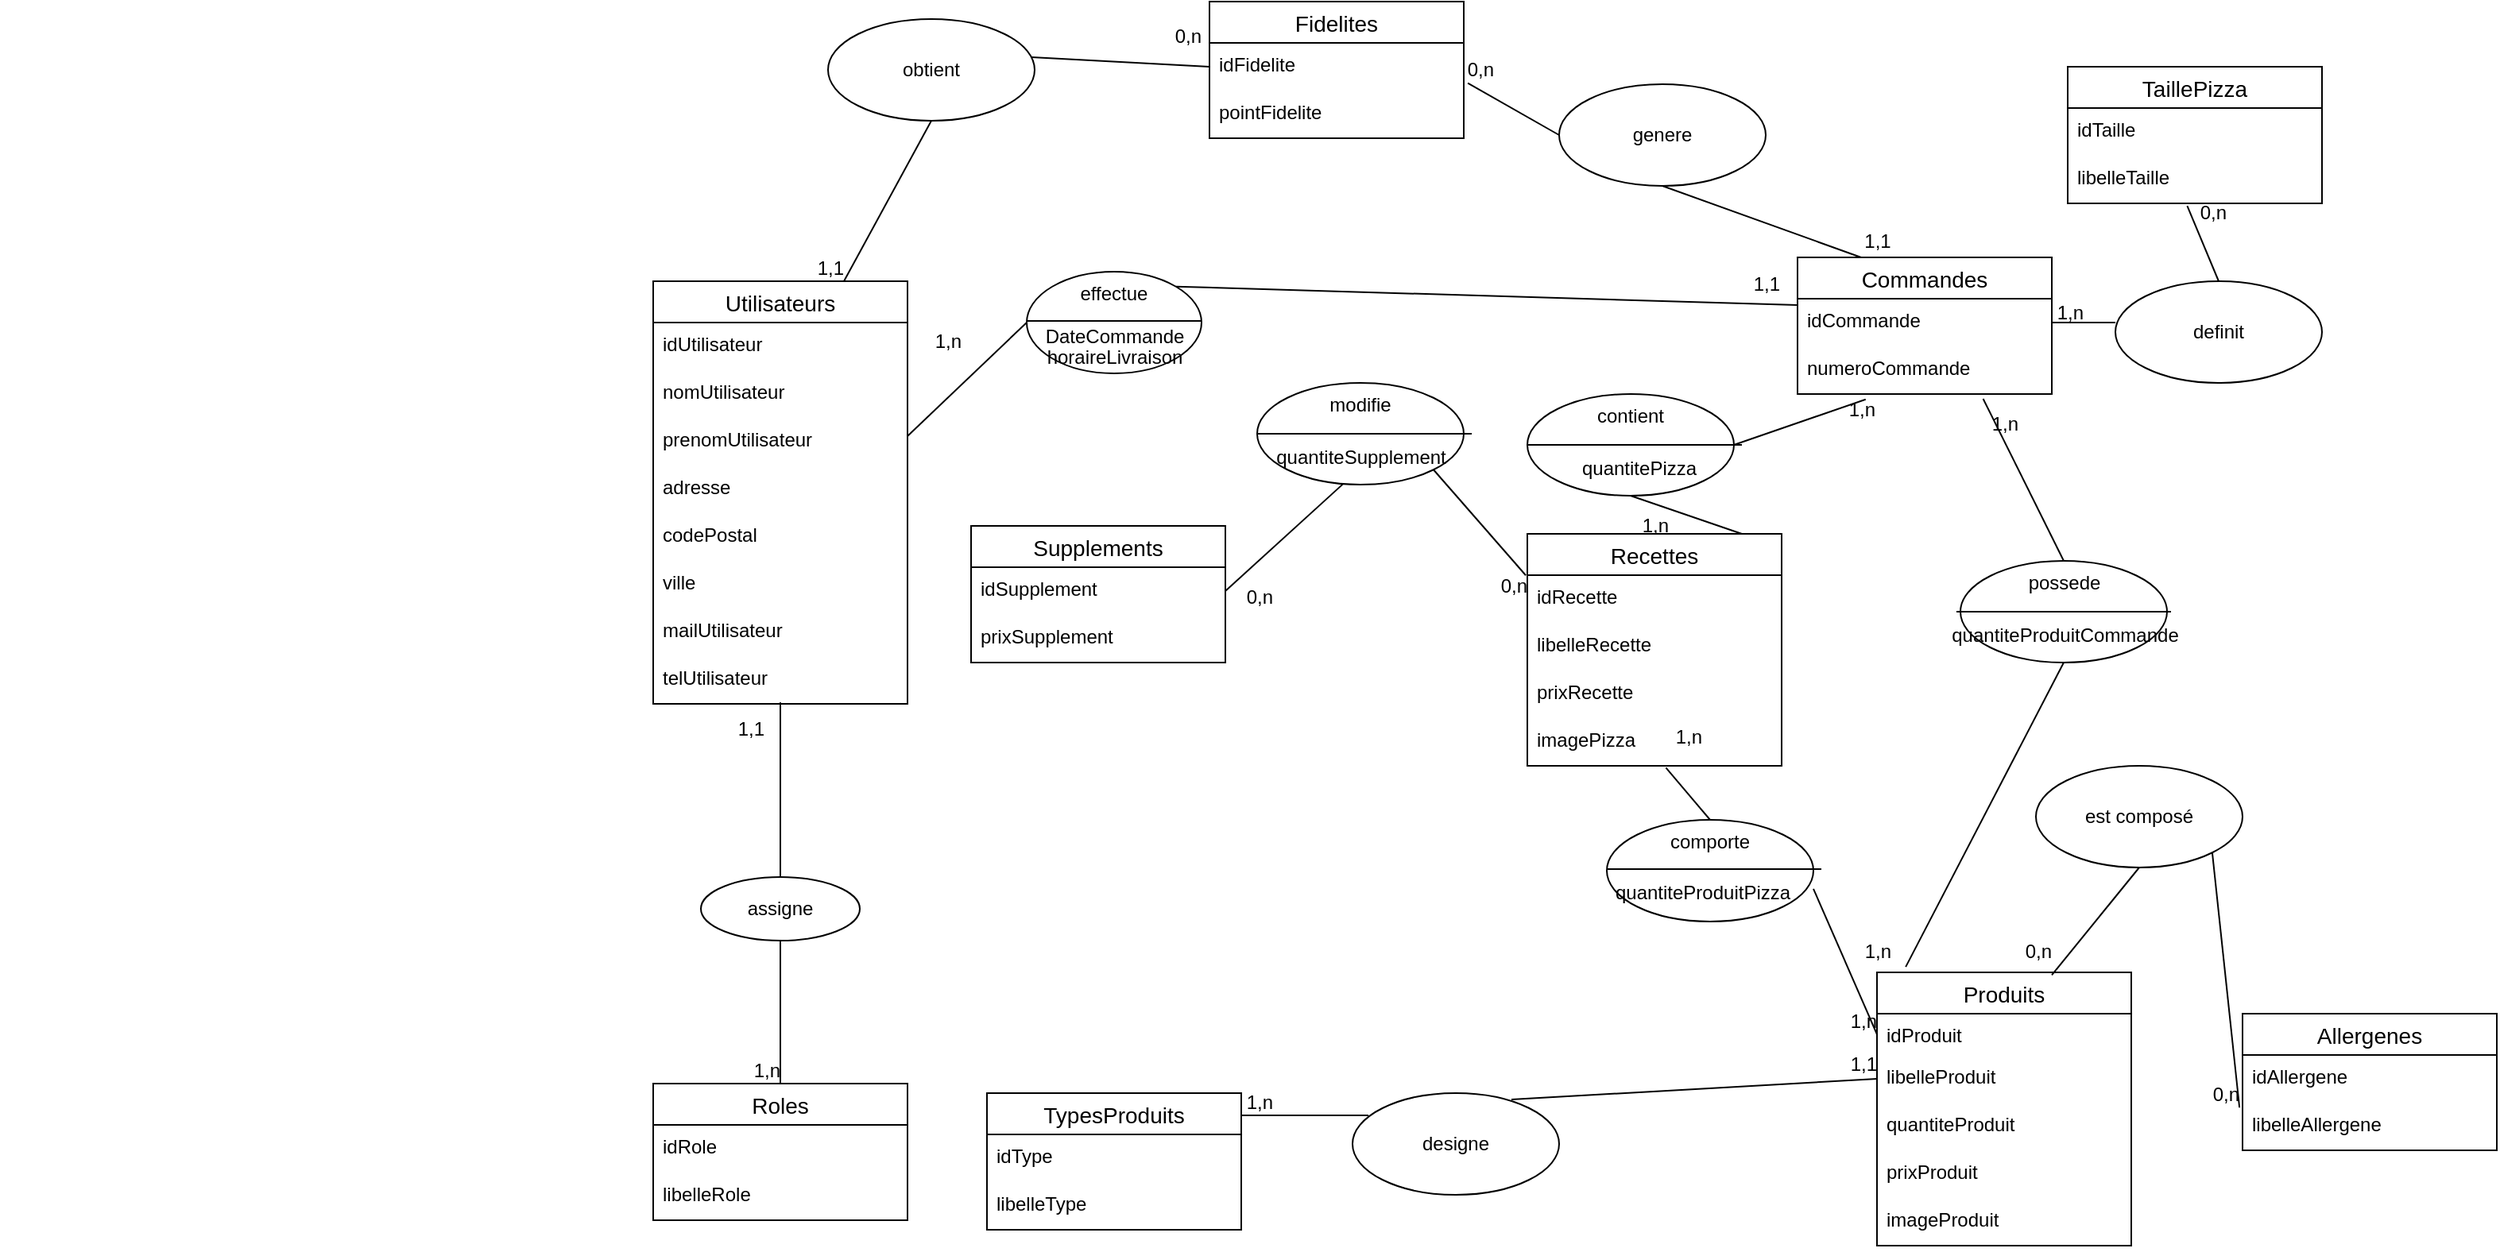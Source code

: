 <mxfile version="14.5.1" type="device"><diagram id="NByBHnsiU9HJAAvCHACD" name="Page-1"><mxGraphModel dx="1038" dy="1407" grid="1" gridSize="10" guides="1" tooltips="1" connect="1" arrows="1" fold="1" page="1" pageScale="1" pageWidth="1169" pageHeight="827" math="0" shadow="0"><root><mxCell id="0"/><mxCell id="1" parent="0"/><mxCell id="snxAKvwQIXuBeU3E8VXf-1" value="Utilisateurs" style="swimlane;fontStyle=0;childLayout=stackLayout;horizontal=1;startSize=26;horizontalStack=0;resizeParent=1;resizeParentMax=0;resizeLast=0;collapsible=1;marginBottom=0;align=center;fontSize=14;" parent="1" vertex="1"><mxGeometry y="85" width="160" height="266" as="geometry"/></mxCell><mxCell id="snxAKvwQIXuBeU3E8VXf-2" value="idUtilisateur" style="text;strokeColor=none;fillColor=none;spacingLeft=4;spacingRight=4;overflow=hidden;rotatable=0;points=[[0,0.5],[1,0.5]];portConstraint=eastwest;fontSize=12;" parent="snxAKvwQIXuBeU3E8VXf-1" vertex="1"><mxGeometry y="26" width="160" height="30" as="geometry"/></mxCell><mxCell id="snxAKvwQIXuBeU3E8VXf-3" value="nomUtilisateur" style="text;strokeColor=none;fillColor=none;spacingLeft=4;spacingRight=4;overflow=hidden;rotatable=0;points=[[0,0.5],[1,0.5]];portConstraint=eastwest;fontSize=12;" parent="snxAKvwQIXuBeU3E8VXf-1" vertex="1"><mxGeometry y="56" width="160" height="30" as="geometry"/></mxCell><mxCell id="snxAKvwQIXuBeU3E8VXf-4" value="prenomUtilisateur" style="text;strokeColor=none;fillColor=none;spacingLeft=4;spacingRight=4;overflow=hidden;rotatable=0;points=[[0,0.5],[1,0.5]];portConstraint=eastwest;fontSize=12;" parent="snxAKvwQIXuBeU3E8VXf-1" vertex="1"><mxGeometry y="86" width="160" height="30" as="geometry"/></mxCell><mxCell id="snxAKvwQIXuBeU3E8VXf-13" value="adresse" style="text;strokeColor=none;fillColor=none;spacingLeft=4;spacingRight=4;overflow=hidden;rotatable=0;points=[[0,0.5],[1,0.5]];portConstraint=eastwest;fontSize=12;" parent="snxAKvwQIXuBeU3E8VXf-1" vertex="1"><mxGeometry y="116" width="160" height="30" as="geometry"/></mxCell><mxCell id="t3ZXwtKv-M6x8EKa-ePc-2" value="codePostal" style="text;strokeColor=none;fillColor=none;spacingLeft=4;spacingRight=4;overflow=hidden;rotatable=0;points=[[0,0.5],[1,0.5]];portConstraint=eastwest;fontSize=12;" parent="snxAKvwQIXuBeU3E8VXf-1" vertex="1"><mxGeometry y="146" width="160" height="30" as="geometry"/></mxCell><mxCell id="t3ZXwtKv-M6x8EKa-ePc-3" value="ville" style="text;strokeColor=none;fillColor=none;spacingLeft=4;spacingRight=4;overflow=hidden;rotatable=0;points=[[0,0.5],[1,0.5]];portConstraint=eastwest;fontSize=12;" parent="snxAKvwQIXuBeU3E8VXf-1" vertex="1"><mxGeometry y="176" width="160" height="30" as="geometry"/></mxCell><mxCell id="snxAKvwQIXuBeU3E8VXf-26" value="mailUtilisateur" style="text;strokeColor=none;fillColor=none;spacingLeft=4;spacingRight=4;overflow=hidden;rotatable=0;points=[[0,0.5],[1,0.5]];portConstraint=eastwest;fontSize=12;" parent="snxAKvwQIXuBeU3E8VXf-1" vertex="1"><mxGeometry y="206" width="160" height="30" as="geometry"/></mxCell><mxCell id="snxAKvwQIXuBeU3E8VXf-27" value="telUtilisateur" style="text;strokeColor=none;fillColor=none;spacingLeft=4;spacingRight=4;overflow=hidden;rotatable=0;points=[[0,0.5],[1,0.5]];portConstraint=eastwest;fontSize=12;" parent="snxAKvwQIXuBeU3E8VXf-1" vertex="1"><mxGeometry y="236" width="160" height="30" as="geometry"/></mxCell><mxCell id="snxAKvwQIXuBeU3E8VXf-5" value="Commandes" style="swimlane;fontStyle=0;childLayout=stackLayout;horizontal=1;startSize=26;horizontalStack=0;resizeParent=1;resizeParentMax=0;resizeLast=0;collapsible=1;marginBottom=0;align=center;fontSize=14;" parent="1" vertex="1"><mxGeometry x="720" y="70" width="160" height="86" as="geometry"/></mxCell><mxCell id="snxAKvwQIXuBeU3E8VXf-6" value="idCommande" style="text;strokeColor=none;fillColor=none;spacingLeft=4;spacingRight=4;overflow=hidden;rotatable=0;points=[[0,0.5],[1,0.5]];portConstraint=eastwest;fontSize=12;" parent="snxAKvwQIXuBeU3E8VXf-5" vertex="1"><mxGeometry y="26" width="160" height="30" as="geometry"/></mxCell><mxCell id="t3ZXwtKv-M6x8EKa-ePc-1" value="numeroCommande" style="text;strokeColor=none;fillColor=none;spacingLeft=4;spacingRight=4;overflow=hidden;rotatable=0;points=[[0,0.5],[1,0.5]];portConstraint=eastwest;fontSize=12;" parent="snxAKvwQIXuBeU3E8VXf-5" vertex="1"><mxGeometry y="56" width="160" height="30" as="geometry"/></mxCell><mxCell id="snxAKvwQIXuBeU3E8VXf-14" value="Roles" style="swimlane;fontStyle=0;childLayout=stackLayout;horizontal=1;startSize=26;horizontalStack=0;resizeParent=1;resizeParentMax=0;resizeLast=0;collapsible=1;marginBottom=0;align=center;fontSize=14;" parent="1" vertex="1"><mxGeometry y="590" width="160" height="86" as="geometry"/></mxCell><mxCell id="snxAKvwQIXuBeU3E8VXf-15" value="idRole" style="text;strokeColor=none;fillColor=none;spacingLeft=4;spacingRight=4;overflow=hidden;rotatable=0;points=[[0,0.5],[1,0.5]];portConstraint=eastwest;fontSize=12;" parent="snxAKvwQIXuBeU3E8VXf-14" vertex="1"><mxGeometry y="26" width="160" height="30" as="geometry"/></mxCell><mxCell id="snxAKvwQIXuBeU3E8VXf-16" value="libelleRole" style="text;strokeColor=none;fillColor=none;spacingLeft=4;spacingRight=4;overflow=hidden;rotatable=0;points=[[0,0.5],[1,0.5]];portConstraint=eastwest;fontSize=12;" parent="snxAKvwQIXuBeU3E8VXf-14" vertex="1"><mxGeometry y="56" width="160" height="30" as="geometry"/></mxCell><mxCell id="snxAKvwQIXuBeU3E8VXf-18" value="Recettes" style="swimlane;fontStyle=0;childLayout=stackLayout;horizontal=1;startSize=26;horizontalStack=0;resizeParent=1;resizeParentMax=0;resizeLast=0;collapsible=1;marginBottom=0;align=center;fontSize=14;" parent="1" vertex="1"><mxGeometry x="550" y="244" width="160" height="146" as="geometry"/></mxCell><mxCell id="snxAKvwQIXuBeU3E8VXf-19" value="idRecette" style="text;strokeColor=none;fillColor=none;spacingLeft=4;spacingRight=4;overflow=hidden;rotatable=0;points=[[0,0.5],[1,0.5]];portConstraint=eastwest;fontSize=12;" parent="snxAKvwQIXuBeU3E8VXf-18" vertex="1"><mxGeometry y="26" width="160" height="30" as="geometry"/></mxCell><mxCell id="snxAKvwQIXuBeU3E8VXf-20" value="libelleRecette" style="text;strokeColor=none;fillColor=none;spacingLeft=4;spacingRight=4;overflow=hidden;rotatable=0;points=[[0,0.5],[1,0.5]];portConstraint=eastwest;fontSize=12;" parent="snxAKvwQIXuBeU3E8VXf-18" vertex="1"><mxGeometry y="56" width="160" height="30" as="geometry"/></mxCell><mxCell id="snxAKvwQIXuBeU3E8VXf-21" value="prixRecette" style="text;strokeColor=none;fillColor=none;spacingLeft=4;spacingRight=4;overflow=hidden;rotatable=0;points=[[0,0.5],[1,0.5]];portConstraint=eastwest;fontSize=12;" parent="snxAKvwQIXuBeU3E8VXf-18" vertex="1"><mxGeometry y="86" width="160" height="30" as="geometry"/></mxCell><mxCell id="BoWpnOJYdLnBEwJYmAfp-1" value="imagePizza" style="text;strokeColor=none;fillColor=none;spacingLeft=4;spacingRight=4;overflow=hidden;rotatable=0;points=[[0,0.5],[1,0.5]];portConstraint=eastwest;fontSize=12;" vertex="1" parent="snxAKvwQIXuBeU3E8VXf-18"><mxGeometry y="116" width="160" height="30" as="geometry"/></mxCell><mxCell id="snxAKvwQIXuBeU3E8VXf-32" value="" style="endArrow=none;html=1;rounded=0;exitX=1;exitY=0;exitDx=0;exitDy=0;entryX=0;entryY=0.133;entryDx=0;entryDy=0;entryPerimeter=0;" parent="1" source="snxAKvwQIXuBeU3E8VXf-34" target="snxAKvwQIXuBeU3E8VXf-6" edge="1"><mxGeometry relative="1" as="geometry"><mxPoint x="250" y="120" as="sourcePoint"/><mxPoint x="320" y="120" as="targetPoint"/></mxGeometry></mxCell><mxCell id="snxAKvwQIXuBeU3E8VXf-33" value="1,1" style="resizable=0;html=1;align=right;verticalAlign=bottom;" parent="snxAKvwQIXuBeU3E8VXf-32" connectable="0" vertex="1"><mxGeometry x="1" relative="1" as="geometry"><mxPoint x="-10.6" y="-4.01" as="offset"/></mxGeometry></mxCell><mxCell id="snxAKvwQIXuBeU3E8VXf-34" value="effectue" style="ellipse;whiteSpace=wrap;html=1;align=center;verticalAlign=top;" parent="1" vertex="1"><mxGeometry x="235" y="79" width="110" height="64" as="geometry"/></mxCell><mxCell id="snxAKvwQIXuBeU3E8VXf-35" value="" style="endArrow=none;html=1;rounded=0;entryX=0;entryY=0.5;entryDx=0;entryDy=0;" parent="1" target="snxAKvwQIXuBeU3E8VXf-34" edge="1"><mxGeometry relative="1" as="geometry"><mxPoint x="160" y="182.5" as="sourcePoint"/><mxPoint x="230" y="182.5" as="targetPoint"/></mxGeometry></mxCell><mxCell id="snxAKvwQIXuBeU3E8VXf-36" value="1,n" style="resizable=0;html=1;align=right;verticalAlign=bottom;" parent="snxAKvwQIXuBeU3E8VXf-35" connectable="0" vertex="1"><mxGeometry x="1" relative="1" as="geometry"><mxPoint x="-40.16" y="20.07" as="offset"/></mxGeometry></mxCell><mxCell id="snxAKvwQIXuBeU3E8VXf-38" value="" style="line;strokeWidth=1;rotatable=0;dashed=0;labelPosition=right;align=left;verticalAlign=middle;spacingTop=0;spacingLeft=6;points=[];portConstraint=eastwest;" parent="1" vertex="1"><mxGeometry x="235" y="85" width="110" height="50" as="geometry"/></mxCell><mxCell id="snxAKvwQIXuBeU3E8VXf-39" value="DateCommande" style="text;html=1;align=center;verticalAlign=middle;resizable=0;points=[];autosize=1;" parent="1" vertex="1"><mxGeometry x="240" y="110" width="100" height="20" as="geometry"/></mxCell><mxCell id="snxAKvwQIXuBeU3E8VXf-40" value="horaireLivraison" style="text;html=1;align=center;verticalAlign=middle;resizable=0;points=[];autosize=1;" parent="1" vertex="1"><mxGeometry x="240" y="123" width="100" height="20" as="geometry"/></mxCell><mxCell id="snxAKvwQIXuBeU3E8VXf-52" value="assigne" style="ellipse;whiteSpace=wrap;html=1;align=center;" parent="1" vertex="1"><mxGeometry x="30" y="460" width="100" height="40" as="geometry"/></mxCell><mxCell id="snxAKvwQIXuBeU3E8VXf-55" value="" style="endArrow=none;html=1;rounded=0;entryX=0.5;entryY=0;entryDx=0;entryDy=0;" parent="1" target="snxAKvwQIXuBeU3E8VXf-14" edge="1"><mxGeometry relative="1" as="geometry"><mxPoint x="80" y="500" as="sourcePoint"/><mxPoint x="140" y="440" as="targetPoint"/></mxGeometry></mxCell><mxCell id="snxAKvwQIXuBeU3E8VXf-56" value="1,n" style="resizable=0;html=1;align=right;verticalAlign=bottom;" parent="snxAKvwQIXuBeU3E8VXf-55" connectable="0" vertex="1"><mxGeometry x="1" relative="1" as="geometry"/></mxCell><mxCell id="snxAKvwQIXuBeU3E8VXf-57" value="" style="endArrow=none;html=1;rounded=0;entryX=0.5;entryY=0;entryDx=0;entryDy=0;" parent="1" target="snxAKvwQIXuBeU3E8VXf-52" edge="1"><mxGeometry relative="1" as="geometry"><mxPoint x="80" y="350" as="sourcePoint"/><mxPoint x="200" y="310" as="targetPoint"/></mxGeometry></mxCell><mxCell id="snxAKvwQIXuBeU3E8VXf-58" value="1,1" style="resizable=0;html=1;align=right;verticalAlign=bottom;" parent="snxAKvwQIXuBeU3E8VXf-57" connectable="0" vertex="1"><mxGeometry x="1" relative="1" as="geometry"><mxPoint x="-10" y="-85" as="offset"/></mxGeometry></mxCell><mxCell id="snxAKvwQIXuBeU3E8VXf-60" value="Allergenes" style="swimlane;fontStyle=0;childLayout=stackLayout;horizontal=1;startSize=26;horizontalStack=0;resizeParent=1;resizeParentMax=0;resizeLast=0;collapsible=1;marginBottom=0;align=center;fontSize=14;" parent="1" vertex="1"><mxGeometry x="1000" y="546" width="160" height="86" as="geometry"/></mxCell><mxCell id="snxAKvwQIXuBeU3E8VXf-61" value="idAllergene" style="text;strokeColor=none;fillColor=none;spacingLeft=4;spacingRight=4;overflow=hidden;rotatable=0;points=[[0,0.5],[1,0.5]];portConstraint=eastwest;fontSize=12;" parent="snxAKvwQIXuBeU3E8VXf-60" vertex="1"><mxGeometry y="26" width="160" height="30" as="geometry"/></mxCell><mxCell id="snxAKvwQIXuBeU3E8VXf-62" value="libelleAllergene" style="text;strokeColor=none;fillColor=none;spacingLeft=4;spacingRight=4;overflow=hidden;rotatable=0;points=[[0,0.5],[1,0.5]];portConstraint=eastwest;fontSize=12;" parent="snxAKvwQIXuBeU3E8VXf-60" vertex="1"><mxGeometry y="56" width="160" height="30" as="geometry"/></mxCell><mxCell id="snxAKvwQIXuBeU3E8VXf-64" value="TypesProduits" style="swimlane;fontStyle=0;childLayout=stackLayout;horizontal=1;startSize=26;horizontalStack=0;resizeParent=1;resizeParentMax=0;resizeLast=0;collapsible=1;marginBottom=0;align=center;fontSize=14;" parent="1" vertex="1"><mxGeometry x="210" y="596" width="160" height="86" as="geometry"/></mxCell><mxCell id="snxAKvwQIXuBeU3E8VXf-65" value="idType" style="text;strokeColor=none;fillColor=none;spacingLeft=4;spacingRight=4;overflow=hidden;rotatable=0;points=[[0,0.5],[1,0.5]];portConstraint=eastwest;fontSize=12;" parent="snxAKvwQIXuBeU3E8VXf-64" vertex="1"><mxGeometry y="26" width="160" height="30" as="geometry"/></mxCell><mxCell id="snxAKvwQIXuBeU3E8VXf-66" value="libelleType" style="text;strokeColor=none;fillColor=none;spacingLeft=4;spacingRight=4;overflow=hidden;rotatable=0;points=[[0,0.5],[1,0.5]];portConstraint=eastwest;fontSize=12;" parent="snxAKvwQIXuBeU3E8VXf-64" vertex="1"><mxGeometry y="56" width="160" height="30" as="geometry"/></mxCell><mxCell id="snxAKvwQIXuBeU3E8VXf-74" value="Produits" style="swimlane;fontStyle=0;childLayout=stackLayout;horizontal=1;startSize=26;horizontalStack=0;resizeParent=1;resizeParentMax=0;resizeLast=0;collapsible=1;marginBottom=0;align=center;fontSize=14;" parent="1" vertex="1"><mxGeometry x="770" y="520" width="160" height="172" as="geometry"/></mxCell><mxCell id="snxAKvwQIXuBeU3E8VXf-75" value="idProduit" style="text;strokeColor=none;fillColor=none;spacingLeft=4;spacingRight=4;overflow=hidden;rotatable=0;points=[[0,0.5],[1,0.5]];portConstraint=eastwest;fontSize=12;" parent="snxAKvwQIXuBeU3E8VXf-74" vertex="1"><mxGeometry y="26" width="160" height="26" as="geometry"/></mxCell><mxCell id="snxAKvwQIXuBeU3E8VXf-76" value="libelleProduit" style="text;strokeColor=none;fillColor=none;spacingLeft=4;spacingRight=4;overflow=hidden;rotatable=0;points=[[0,0.5],[1,0.5]];portConstraint=eastwest;fontSize=12;" parent="snxAKvwQIXuBeU3E8VXf-74" vertex="1"><mxGeometry y="52" width="160" height="30" as="geometry"/></mxCell><mxCell id="snxAKvwQIXuBeU3E8VXf-77" value="quantiteProduit" style="text;strokeColor=none;fillColor=none;spacingLeft=4;spacingRight=4;overflow=hidden;rotatable=0;points=[[0,0.5],[1,0.5]];portConstraint=eastwest;fontSize=12;" parent="snxAKvwQIXuBeU3E8VXf-74" vertex="1"><mxGeometry y="82" width="160" height="30" as="geometry"/></mxCell><mxCell id="BoWpnOJYdLnBEwJYmAfp-3" value="prixProduit" style="text;strokeColor=none;fillColor=none;spacingLeft=4;spacingRight=4;overflow=hidden;rotatable=0;points=[[0,0.5],[1,0.5]];portConstraint=eastwest;fontSize=12;" vertex="1" parent="snxAKvwQIXuBeU3E8VXf-74"><mxGeometry y="112" width="160" height="30" as="geometry"/></mxCell><mxCell id="BoWpnOJYdLnBEwJYmAfp-2" value="imageProduit" style="text;strokeColor=none;fillColor=none;spacingLeft=4;spacingRight=4;overflow=hidden;rotatable=0;points=[[0,0.5],[1,0.5]];portConstraint=eastwest;fontSize=12;" vertex="1" parent="snxAKvwQIXuBeU3E8VXf-74"><mxGeometry y="142" width="160" height="30" as="geometry"/></mxCell><mxCell id="snxAKvwQIXuBeU3E8VXf-79" value="contient" style="ellipse;whiteSpace=wrap;html=1;align=center;verticalAlign=top;" parent="1" vertex="1"><mxGeometry x="550" y="156" width="130" height="64" as="geometry"/></mxCell><mxCell id="snxAKvwQIXuBeU3E8VXf-80" value="" style="endArrow=none;html=1;rounded=0;entryX=0.268;entryY=1.113;entryDx=0;entryDy=0;entryPerimeter=0;exitX=1;exitY=0.5;exitDx=0;exitDy=0;" parent="1" source="snxAKvwQIXuBeU3E8VXf-79" target="t3ZXwtKv-M6x8EKa-ePc-1" edge="1"><mxGeometry relative="1" as="geometry"><mxPoint x="420" y="212" as="sourcePoint"/><mxPoint x="430" y="170" as="targetPoint"/></mxGeometry></mxCell><mxCell id="snxAKvwQIXuBeU3E8VXf-81" value="1,n" style="resizable=0;html=1;align=right;verticalAlign=bottom;" parent="snxAKvwQIXuBeU3E8VXf-80" connectable="0" vertex="1"><mxGeometry x="1" relative="1" as="geometry"><mxPoint x="6.74" y="15.51" as="offset"/></mxGeometry></mxCell><mxCell id="snxAKvwQIXuBeU3E8VXf-82" value="" style="endArrow=none;html=1;rounded=0;entryX=0.5;entryY=1;entryDx=0;entryDy=0;exitX=0.25;exitY=0;exitDx=0;exitDy=0;" parent="1" target="snxAKvwQIXuBeU3E8VXf-79" edge="1"><mxGeometry relative="1" as="geometry"><mxPoint x="685" y="244" as="sourcePoint"/><mxPoint x="535" y="299" as="targetPoint"/></mxGeometry></mxCell><mxCell id="snxAKvwQIXuBeU3E8VXf-83" value="1,n" style="resizable=0;html=1;align=right;verticalAlign=bottom;" parent="snxAKvwQIXuBeU3E8VXf-82" connectable="0" vertex="1"><mxGeometry x="1" relative="1" as="geometry"><mxPoint x="45" y="160" as="offset"/></mxGeometry></mxCell><mxCell id="snxAKvwQIXuBeU3E8VXf-84" value="" style="line;strokeWidth=1;rotatable=0;dashed=0;labelPosition=right;align=left;verticalAlign=middle;spacingTop=0;spacingLeft=6;points=[];portConstraint=eastwest;" parent="1" vertex="1"><mxGeometry x="550" y="183" width="135" height="10" as="geometry"/></mxCell><mxCell id="snxAKvwQIXuBeU3E8VXf-85" value="quantitePizza" style="text;html=1;align=center;verticalAlign=middle;resizable=0;points=[];autosize=1;" parent="1" vertex="1"><mxGeometry x="575" y="193" width="90" height="20" as="geometry"/></mxCell><mxCell id="snxAKvwQIXuBeU3E8VXf-95" value="designe" style="ellipse;whiteSpace=wrap;html=1;align=center;verticalAlign=middle;" parent="1" vertex="1"><mxGeometry x="440" y="596" width="130" height="64" as="geometry"/></mxCell><mxCell id="snxAKvwQIXuBeU3E8VXf-96" value="" style="endArrow=none;html=1;rounded=0;" parent="1" edge="1"><mxGeometry relative="1" as="geometry"><mxPoint x="370" y="610" as="sourcePoint"/><mxPoint x="450" y="610" as="targetPoint"/></mxGeometry></mxCell><mxCell id="snxAKvwQIXuBeU3E8VXf-97" value="1,n" style="resizable=0;html=1;align=right;verticalAlign=bottom;" parent="snxAKvwQIXuBeU3E8VXf-96" connectable="0" vertex="1"><mxGeometry x="1" relative="1" as="geometry"><mxPoint x="-60" as="offset"/></mxGeometry></mxCell><mxCell id="snxAKvwQIXuBeU3E8VXf-98" value="" style="endArrow=none;html=1;rounded=0;entryX=0;entryY=0.5;entryDx=0;entryDy=0;" parent="1" target="snxAKvwQIXuBeU3E8VXf-76" edge="1"><mxGeometry relative="1" as="geometry"><mxPoint x="540" y="600" as="sourcePoint"/><mxPoint x="610" y="600" as="targetPoint"/></mxGeometry></mxCell><mxCell id="snxAKvwQIXuBeU3E8VXf-99" value="1,1" style="resizable=0;html=1;align=right;verticalAlign=bottom;" parent="snxAKvwQIXuBeU3E8VXf-98" connectable="0" vertex="1"><mxGeometry x="1" relative="1" as="geometry"/></mxCell><mxCell id="snxAKvwQIXuBeU3E8VXf-100" value="comporte" style="ellipse;whiteSpace=wrap;html=1;align=center;verticalAlign=top;" parent="1" vertex="1"><mxGeometry x="600" y="424" width="130" height="64" as="geometry"/></mxCell><mxCell id="snxAKvwQIXuBeU3E8VXf-101" value="" style="endArrow=none;html=1;rounded=0;entryX=0.5;entryY=0;entryDx=0;entryDy=0;exitX=0.545;exitY=1.04;exitDx=0;exitDy=0;exitPerimeter=0;" parent="1" source="BoWpnOJYdLnBEwJYmAfp-1" target="snxAKvwQIXuBeU3E8VXf-100" edge="1"><mxGeometry relative="1" as="geometry"><mxPoint x="640" y="400" as="sourcePoint"/><mxPoint x="540" y="380" as="targetPoint"/></mxGeometry></mxCell><mxCell id="snxAKvwQIXuBeU3E8VXf-102" value="1,n" style="resizable=0;html=1;align=right;verticalAlign=bottom;" parent="snxAKvwQIXuBeU3E8VXf-101" connectable="0" vertex="1"><mxGeometry x="1" relative="1" as="geometry"><mxPoint x="-25.13" y="-176.35" as="offset"/></mxGeometry></mxCell><mxCell id="snxAKvwQIXuBeU3E8VXf-103" value="" style="endArrow=none;html=1;rounded=0;entryX=0;entryY=0.5;entryDx=0;entryDy=0;exitX=1;exitY=0.678;exitDx=0;exitDy=0;exitPerimeter=0;" parent="1" source="snxAKvwQIXuBeU3E8VXf-100" target="snxAKvwQIXuBeU3E8VXf-75" edge="1"><mxGeometry relative="1" as="geometry"><mxPoint x="545" y="470" as="sourcePoint"/><mxPoint x="625" y="470" as="targetPoint"/></mxGeometry></mxCell><mxCell id="snxAKvwQIXuBeU3E8VXf-104" value="1,n" style="resizable=0;html=1;align=right;verticalAlign=bottom;" parent="snxAKvwQIXuBeU3E8VXf-103" connectable="0" vertex="1"><mxGeometry x="1" relative="1" as="geometry"/></mxCell><mxCell id="snxAKvwQIXuBeU3E8VXf-105" value="est composé" style="ellipse;whiteSpace=wrap;html=1;align=center;verticalAlign=middle;" parent="1" vertex="1"><mxGeometry x="870" y="390" width="130" height="64" as="geometry"/></mxCell><mxCell id="snxAKvwQIXuBeU3E8VXf-106" value="" style="endArrow=none;html=1;rounded=0;entryX=-0.012;entryY=0.104;entryDx=0;entryDy=0;entryPerimeter=0;exitX=1;exitY=1;exitDx=0;exitDy=0;" parent="1" source="snxAKvwQIXuBeU3E8VXf-105" target="snxAKvwQIXuBeU3E8VXf-62" edge="1"><mxGeometry relative="1" as="geometry"><mxPoint x="990" y="495" as="sourcePoint"/><mxPoint x="1070" y="495" as="targetPoint"/></mxGeometry></mxCell><mxCell id="snxAKvwQIXuBeU3E8VXf-107" value="0,n" style="resizable=0;html=1;align=right;verticalAlign=bottom;" parent="snxAKvwQIXuBeU3E8VXf-106" connectable="0" vertex="1"><mxGeometry x="1" relative="1" as="geometry"/></mxCell><mxCell id="snxAKvwQIXuBeU3E8VXf-108" value="" style="endArrow=none;html=1;rounded=0;entryX=0.5;entryY=1;entryDx=0;entryDy=0;exitX=0.59;exitY=-0.023;exitDx=0;exitDy=0;exitPerimeter=0;" parent="1" target="snxAKvwQIXuBeU3E8VXf-105" edge="1"><mxGeometry relative="1" as="geometry"><mxPoint x="880.0" y="521.634" as="sourcePoint"/><mxPoint x="938.38" y="460.002" as="targetPoint"/></mxGeometry></mxCell><mxCell id="snxAKvwQIXuBeU3E8VXf-109" value="0,n" style="resizable=0;html=1;align=right;verticalAlign=bottom;" parent="snxAKvwQIXuBeU3E8VXf-108" connectable="0" vertex="1"><mxGeometry x="1" relative="1" as="geometry"><mxPoint x="-54.89" y="61.86" as="offset"/></mxGeometry></mxCell><mxCell id="t3ZXwtKv-M6x8EKa-ePc-5" value="TaillePizza" style="swimlane;fontStyle=0;childLayout=stackLayout;horizontal=1;startSize=26;horizontalStack=0;resizeParent=1;resizeParentMax=0;resizeLast=0;collapsible=1;marginBottom=0;align=center;fontSize=14;" parent="1" vertex="1"><mxGeometry x="890" y="-50" width="160" height="86" as="geometry"/></mxCell><mxCell id="t3ZXwtKv-M6x8EKa-ePc-6" value="idTaille" style="text;strokeColor=none;fillColor=none;spacingLeft=4;spacingRight=4;overflow=hidden;rotatable=0;points=[[0,0.5],[1,0.5]];portConstraint=eastwest;fontSize=12;" parent="t3ZXwtKv-M6x8EKa-ePc-5" vertex="1"><mxGeometry y="26" width="160" height="30" as="geometry"/></mxCell><mxCell id="t3ZXwtKv-M6x8EKa-ePc-7" value="libelleTaille" style="text;strokeColor=none;fillColor=none;spacingLeft=4;spacingRight=4;overflow=hidden;rotatable=0;points=[[0,0.5],[1,0.5]];portConstraint=eastwest;fontSize=12;" parent="t3ZXwtKv-M6x8EKa-ePc-5" vertex="1"><mxGeometry y="56" width="160" height="30" as="geometry"/></mxCell><mxCell id="t3ZXwtKv-M6x8EKa-ePc-8" value="definit" style="ellipse;whiteSpace=wrap;html=1;align=center;verticalAlign=middle;" parent="1" vertex="1"><mxGeometry x="920" y="85" width="130" height="64" as="geometry"/></mxCell><mxCell id="t3ZXwtKv-M6x8EKa-ePc-11" value="" style="endArrow=none;html=1;rounded=0;exitX=1;exitY=0.5;exitDx=0;exitDy=0;" parent="1" source="snxAKvwQIXuBeU3E8VXf-6" edge="1"><mxGeometry relative="1" as="geometry"><mxPoint x="455" y="340" as="sourcePoint"/><mxPoint x="920" y="111" as="targetPoint"/></mxGeometry></mxCell><mxCell id="t3ZXwtKv-M6x8EKa-ePc-12" value="1,n" style="resizable=0;html=1;align=right;verticalAlign=bottom;" parent="t3ZXwtKv-M6x8EKa-ePc-11" connectable="0" vertex="1"><mxGeometry x="1" relative="1" as="geometry"><mxPoint x="-20.0" y="2" as="offset"/></mxGeometry></mxCell><mxCell id="t3ZXwtKv-M6x8EKa-ePc-18" value="possede" style="ellipse;whiteSpace=wrap;html=1;align=center;verticalAlign=top;" parent="1" vertex="1"><mxGeometry x="822.5" y="261" width="130" height="64" as="geometry"/></mxCell><mxCell id="t3ZXwtKv-M6x8EKa-ePc-19" value="quantiteProduitCommande" style="text;html=1;align=center;verticalAlign=middle;resizable=0;points=[];autosize=1;" parent="1" vertex="1"><mxGeometry x="807.5" y="298" width="160" height="20" as="geometry"/></mxCell><mxCell id="t3ZXwtKv-M6x8EKa-ePc-21" value="" style="line;strokeWidth=1;rotatable=0;dashed=0;labelPosition=right;align=left;verticalAlign=middle;spacingTop=0;spacingLeft=6;points=[];portConstraint=eastwest;" parent="1" vertex="1"><mxGeometry x="820" y="288" width="135" height="10" as="geometry"/></mxCell><mxCell id="t3ZXwtKv-M6x8EKa-ePc-22" value="" style="endArrow=none;html=1;rounded=0;entryX=0.73;entryY=1.1;entryDx=0;entryDy=0;entryPerimeter=0;exitX=0.5;exitY=0;exitDx=0;exitDy=0;" parent="1" source="t3ZXwtKv-M6x8EKa-ePc-18" target="t3ZXwtKv-M6x8EKa-ePc-1" edge="1"><mxGeometry relative="1" as="geometry"><mxPoint x="676.06" y="202.31" as="sourcePoint"/><mxPoint x="783.94" y="173.7" as="targetPoint"/></mxGeometry></mxCell><mxCell id="t3ZXwtKv-M6x8EKa-ePc-23" value="1,n" style="resizable=0;html=1;align=right;verticalAlign=bottom;" parent="t3ZXwtKv-M6x8EKa-ePc-22" connectable="0" vertex="1"><mxGeometry x="1" relative="1" as="geometry"><mxPoint x="23.17" y="24.24" as="offset"/></mxGeometry></mxCell><mxCell id="t3ZXwtKv-M6x8EKa-ePc-26" value="" style="endArrow=none;html=1;rounded=0;entryX=0.113;entryY=-0.02;entryDx=0;entryDy=0;exitX=0.5;exitY=1;exitDx=0;exitDy=0;entryPerimeter=0;" parent="1" source="t3ZXwtKv-M6x8EKa-ePc-18" target="snxAKvwQIXuBeU3E8VXf-74" edge="1"><mxGeometry relative="1" as="geometry"><mxPoint x="730" y="314.002" as="sourcePoint"/><mxPoint x="800" y="405.61" as="targetPoint"/></mxGeometry></mxCell><mxCell id="t3ZXwtKv-M6x8EKa-ePc-27" value="1,n" style="resizable=0;html=1;align=right;verticalAlign=bottom;" parent="t3ZXwtKv-M6x8EKa-ePc-26" connectable="0" vertex="1"><mxGeometry x="1" relative="1" as="geometry"><mxPoint x="-8.05" y="-1.31" as="offset"/></mxGeometry></mxCell><mxCell id="t3ZXwtKv-M6x8EKa-ePc-32" value="Supplements" style="swimlane;fontStyle=0;childLayout=stackLayout;horizontal=1;startSize=26;horizontalStack=0;resizeParent=1;resizeParentMax=0;resizeLast=0;collapsible=1;marginBottom=0;align=center;fontSize=14;" parent="1" vertex="1"><mxGeometry x="200" y="239" width="160" height="86" as="geometry"/></mxCell><mxCell id="t3ZXwtKv-M6x8EKa-ePc-33" value="idSupplement" style="text;strokeColor=none;fillColor=none;spacingLeft=4;spacingRight=4;overflow=hidden;rotatable=0;points=[[0,0.5],[1,0.5]];portConstraint=eastwest;fontSize=12;" parent="t3ZXwtKv-M6x8EKa-ePc-32" vertex="1"><mxGeometry y="26" width="160" height="30" as="geometry"/></mxCell><mxCell id="t3ZXwtKv-M6x8EKa-ePc-34" value="prixSupplement" style="text;strokeColor=none;fillColor=none;spacingLeft=4;spacingRight=4;overflow=hidden;rotatable=0;points=[[0,0.5],[1,0.5]];portConstraint=eastwest;fontSize=12;" parent="t3ZXwtKv-M6x8EKa-ePc-32" vertex="1"><mxGeometry y="56" width="160" height="30" as="geometry"/></mxCell><mxCell id="t3ZXwtKv-M6x8EKa-ePc-35" value="modifie" style="ellipse;whiteSpace=wrap;html=1;align=center;verticalAlign=top;" parent="1" vertex="1"><mxGeometry x="380" y="149" width="130" height="64" as="geometry"/></mxCell><mxCell id="t3ZXwtKv-M6x8EKa-ePc-36" value="" style="endArrow=none;html=1;rounded=0;entryX=0.414;entryY=0.997;entryDx=0;entryDy=0;exitX=1;exitY=0.5;exitDx=0;exitDy=0;entryPerimeter=0;" parent="1" source="t3ZXwtKv-M6x8EKa-ePc-33" target="t3ZXwtKv-M6x8EKa-ePc-35" edge="1"><mxGeometry relative="1" as="geometry"><mxPoint x="360" y="270" as="sourcePoint"/><mxPoint x="390" y="230" as="targetPoint"/></mxGeometry></mxCell><mxCell id="t3ZXwtKv-M6x8EKa-ePc-37" value="0,n" style="resizable=0;html=1;align=right;verticalAlign=bottom;" parent="t3ZXwtKv-M6x8EKa-ePc-36" connectable="0" vertex="1"><mxGeometry x="1" relative="1" as="geometry"><mxPoint x="-43.95" y="80.31" as="offset"/></mxGeometry></mxCell><mxCell id="t3ZXwtKv-M6x8EKa-ePc-40" value="genere" style="ellipse;whiteSpace=wrap;html=1;align=center;verticalAlign=middle;" parent="1" vertex="1"><mxGeometry x="570" y="-39" width="130" height="64" as="geometry"/></mxCell><mxCell id="t3ZXwtKv-M6x8EKa-ePc-41" value="" style="line;strokeWidth=1;rotatable=0;dashed=0;labelPosition=right;align=left;verticalAlign=middle;spacingTop=0;spacingLeft=6;points=[];portConstraint=eastwest;" parent="1" vertex="1"><mxGeometry x="600" y="450" width="135" height="10" as="geometry"/></mxCell><mxCell id="t3ZXwtKv-M6x8EKa-ePc-42" value="quantiteProduitPizza" style="text;html=1;align=center;verticalAlign=middle;resizable=0;points=[];autosize=1;" parent="1" vertex="1"><mxGeometry x="595" y="460" width="130" height="20" as="geometry"/></mxCell><mxCell id="t3ZXwtKv-M6x8EKa-ePc-45" value="Fidelites" style="swimlane;fontStyle=0;childLayout=stackLayout;horizontal=1;startSize=26;horizontalStack=0;resizeParent=1;resizeParentMax=0;resizeLast=0;collapsible=1;marginBottom=0;align=center;fontSize=14;" parent="1" vertex="1"><mxGeometry x="350" y="-91" width="160" height="86" as="geometry"/></mxCell><mxCell id="t3ZXwtKv-M6x8EKa-ePc-46" value="idFidelite" style="text;strokeColor=none;fillColor=none;spacingLeft=4;spacingRight=4;overflow=hidden;rotatable=0;points=[[0,0.5],[1,0.5]];portConstraint=eastwest;fontSize=12;" parent="t3ZXwtKv-M6x8EKa-ePc-45" vertex="1"><mxGeometry y="26" width="160" height="30" as="geometry"/></mxCell><mxCell id="t3ZXwtKv-M6x8EKa-ePc-47" value="pointFidelite&#10;" style="text;strokeColor=none;fillColor=none;spacingLeft=4;spacingRight=4;overflow=hidden;rotatable=0;points=[[0,0.5],[1,0.5]];portConstraint=eastwest;fontSize=12;" parent="t3ZXwtKv-M6x8EKa-ePc-45" vertex="1"><mxGeometry y="56" width="160" height="30" as="geometry"/></mxCell><mxCell id="t3ZXwtKv-M6x8EKa-ePc-48" value="" style="endArrow=none;html=1;rounded=0;entryX=0.5;entryY=1;entryDx=0;entryDy=0;exitX=0.25;exitY=0;exitDx=0;exitDy=0;" parent="1" source="snxAKvwQIXuBeU3E8VXf-5" target="t3ZXwtKv-M6x8EKa-ePc-40" edge="1"><mxGeometry relative="1" as="geometry"><mxPoint x="42.5" y="85" as="sourcePoint"/><mxPoint x="80" y="-20" as="targetPoint"/></mxGeometry></mxCell><mxCell id="t3ZXwtKv-M6x8EKa-ePc-49" value="1,1" style="resizable=0;html=1;align=right;verticalAlign=bottom;" parent="t3ZXwtKv-M6x8EKa-ePc-48" connectable="0" vertex="1"><mxGeometry x="1" relative="1" as="geometry"><mxPoint x="-514.86" y="60.05" as="offset"/></mxGeometry></mxCell><mxCell id="t3ZXwtKv-M6x8EKa-ePc-50" value="" style="endArrow=none;html=1;rounded=0;entryX=0;entryY=0.5;entryDx=0;entryDy=0;exitX=1.016;exitY=-0.158;exitDx=0;exitDy=0;exitPerimeter=0;" parent="1" source="t3ZXwtKv-M6x8EKa-ePc-47" target="t3ZXwtKv-M6x8EKa-ePc-40" edge="1"><mxGeometry relative="1" as="geometry"><mxPoint x="515.8" y="-64.41" as="sourcePoint"/><mxPoint x="600" y="-70.0" as="targetPoint"/></mxGeometry></mxCell><mxCell id="t3ZXwtKv-M6x8EKa-ePc-51" value="0,n" style="resizable=0;html=1;align=right;verticalAlign=bottom;" parent="t3ZXwtKv-M6x8EKa-ePc-50" connectable="0" vertex="1"><mxGeometry x="1" relative="1" as="geometry"><mxPoint x="-40.48" y="-32.27" as="offset"/></mxGeometry></mxCell><mxCell id="t3ZXwtKv-M6x8EKa-ePc-53" value="" style="endArrow=none;html=1;rounded=0;exitX=0.47;exitY=1.053;exitDx=0;exitDy=0;entryX=0.5;entryY=0;entryDx=0;entryDy=0;exitPerimeter=0;" parent="1" source="t3ZXwtKv-M6x8EKa-ePc-7" target="t3ZXwtKv-M6x8EKa-ePc-8" edge="1"><mxGeometry relative="1" as="geometry"><mxPoint x="955" y="69" as="sourcePoint"/><mxPoint x="995" y="69" as="targetPoint"/><Array as="points"/></mxGeometry></mxCell><mxCell id="t3ZXwtKv-M6x8EKa-ePc-54" value="0,n" style="resizable=0;html=1;align=right;verticalAlign=bottom;" parent="t3ZXwtKv-M6x8EKa-ePc-53" connectable="0" vertex="1"><mxGeometry x="1" relative="1" as="geometry"><mxPoint x="5.15" y="-34.65" as="offset"/></mxGeometry></mxCell><mxCell id="t3ZXwtKv-M6x8EKa-ePc-55" value="obtient" style="ellipse;whiteSpace=wrap;html=1;align=center;verticalAlign=middle;" parent="1" vertex="1"><mxGeometry x="110" y="-80" width="130" height="64" as="geometry"/></mxCell><mxCell id="t3ZXwtKv-M6x8EKa-ePc-56" value="" style="endArrow=none;html=1;rounded=0;entryX=0.985;entryY=0.375;entryDx=0;entryDy=0;exitX=0;exitY=0.5;exitDx=0;exitDy=0;entryPerimeter=0;" parent="1" source="t3ZXwtKv-M6x8EKa-ePc-46" target="t3ZXwtKv-M6x8EKa-ePc-55" edge="1"><mxGeometry relative="1" as="geometry"><mxPoint x="330.0" y="-110.0" as="sourcePoint"/><mxPoint x="413.32" y="-59.41" as="targetPoint"/></mxGeometry></mxCell><mxCell id="t3ZXwtKv-M6x8EKa-ePc-57" value="0,n" style="resizable=0;html=1;align=right;verticalAlign=bottom;" parent="t3ZXwtKv-M6x8EKa-ePc-56" connectable="0" vertex="1"><mxGeometry x="1" relative="1" as="geometry"><mxPoint x="106.84" y="-4.01" as="offset"/></mxGeometry></mxCell><mxCell id="t3ZXwtKv-M6x8EKa-ePc-58" value="" style="endArrow=none;html=1;rounded=0;entryX=0.5;entryY=1;entryDx=0;entryDy=0;exitX=0.75;exitY=0;exitDx=0;exitDy=0;" parent="1" source="snxAKvwQIXuBeU3E8VXf-1" target="t3ZXwtKv-M6x8EKa-ePc-55" edge="1"><mxGeometry relative="1" as="geometry"><mxPoint x="175" y="65" as="sourcePoint"/><mxPoint x="50" y="20" as="targetPoint"/></mxGeometry></mxCell><mxCell id="t3ZXwtKv-M6x8EKa-ePc-59" value="" style="resizable=0;html=1;align=right;verticalAlign=bottom;" parent="t3ZXwtKv-M6x8EKa-ePc-58" connectable="0" vertex="1"><mxGeometry x="1" relative="1" as="geometry"><mxPoint x="-584.86" y="54.05" as="offset"/></mxGeometry></mxCell><mxCell id="t3ZXwtKv-M6x8EKa-ePc-60" value="" style="endArrow=none;html=1;rounded=0;entryX=-0.006;entryY=0.179;entryDx=0;entryDy=0;exitX=1;exitY=1;exitDx=0;exitDy=0;entryPerimeter=0;" parent="1" source="t3ZXwtKv-M6x8EKa-ePc-35" target="snxAKvwQIXuBeU3E8VXf-18" edge="1"><mxGeometry relative="1" as="geometry"><mxPoint x="370" y="290" as="sourcePoint"/><mxPoint x="443.82" y="222.808" as="targetPoint"/></mxGeometry></mxCell><mxCell id="t3ZXwtKv-M6x8EKa-ePc-61" value="0,n" style="resizable=0;html=1;align=right;verticalAlign=bottom;" parent="t3ZXwtKv-M6x8EKa-ePc-60" connectable="0" vertex="1"><mxGeometry x="1" relative="1" as="geometry"><mxPoint x="1.18" y="15.47" as="offset"/></mxGeometry></mxCell><mxCell id="t3ZXwtKv-M6x8EKa-ePc-62" value="" style="line;strokeWidth=1;rotatable=0;dashed=0;labelPosition=right;align=left;verticalAlign=middle;spacingTop=0;spacingLeft=6;points=[];portConstraint=eastwest;" parent="1" vertex="1"><mxGeometry x="380" y="176" width="135" height="10" as="geometry"/></mxCell><mxCell id="t3ZXwtKv-M6x8EKa-ePc-63" value="quantiteSupplement" style="text;html=1;align=center;verticalAlign=middle;resizable=0;points=[];autosize=1;" parent="1" vertex="1"><mxGeometry x="385" y="186" width="120" height="20" as="geometry"/></mxCell><mxCell id="t3ZXwtKv-M6x8EKa-ePc-67" value="1,1&lt;br&gt;" style="text;html=1;align=center;verticalAlign=middle;resizable=0;points=[];autosize=1;" parent="1" vertex="1"><mxGeometry x="755" y="50" width="30" height="20" as="geometry"/></mxCell></root></mxGraphModel></diagram></mxfile>